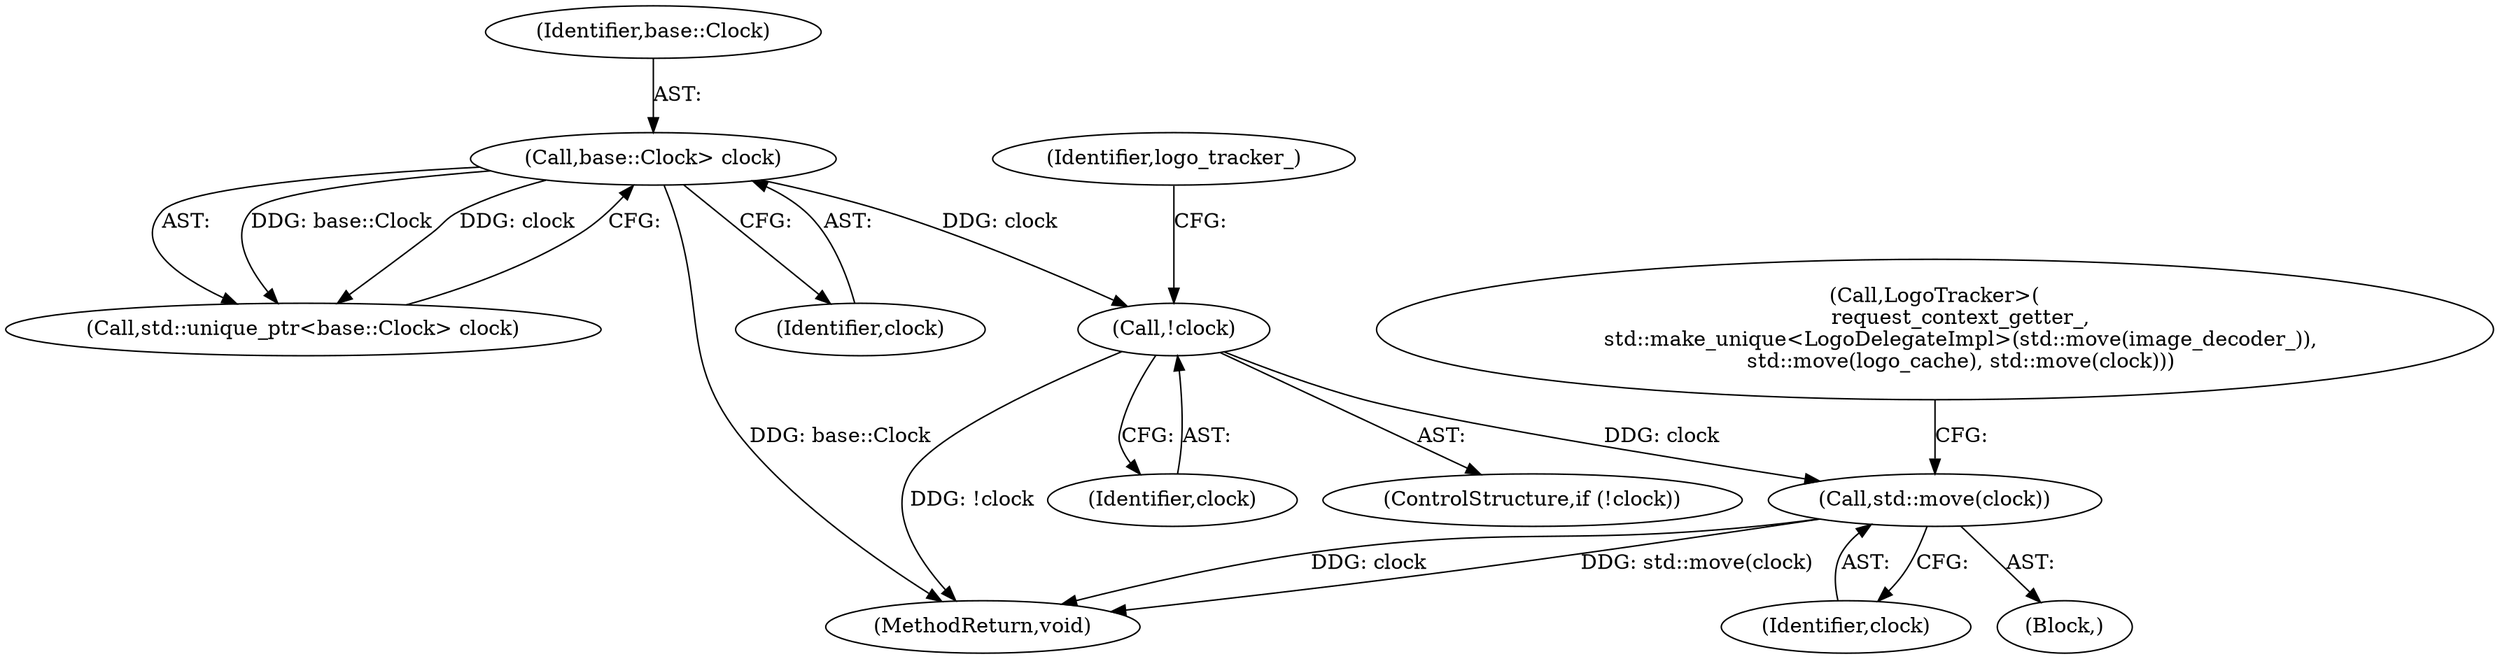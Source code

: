 digraph "1_Chrome_deaa07bec5d105ffc546d37eba3da4cba341fc03_1@API" {
"1000264" [label="(Call,std::move(clock))"];
"1000243" [label="(Call,!clock)"];
"1000237" [label="(Call,base::Clock> clock)"];
"1000238" [label="(Identifier,base::Clock)"];
"1000237" [label="(Call,base::Clock> clock)"];
"1000242" [label="(ControlStructure,if (!clock))"];
"1000261" [label="(Block,)"];
"1000250" [label="(Call,LogoTracker>(\n        request_context_getter_,\n        std::make_unique<LogoDelegateImpl>(std::move(image_decoder_)),\n        std::move(logo_cache), std::move(clock)))"];
"1000265" [label="(Identifier,clock)"];
"1000243" [label="(Call,!clock)"];
"1000247" [label="(Identifier,logo_tracker_)"];
"1000235" [label="(Call,std::unique_ptr<base::Clock> clock)"];
"1000302" [label="(MethodReturn,void)"];
"1000239" [label="(Identifier,clock)"];
"1000244" [label="(Identifier,clock)"];
"1000264" [label="(Call,std::move(clock))"];
"1000264" -> "1000261"  [label="AST: "];
"1000264" -> "1000265"  [label="CFG: "];
"1000265" -> "1000264"  [label="AST: "];
"1000250" -> "1000264"  [label="CFG: "];
"1000264" -> "1000302"  [label="DDG: clock"];
"1000264" -> "1000302"  [label="DDG: std::move(clock)"];
"1000243" -> "1000264"  [label="DDG: clock"];
"1000243" -> "1000242"  [label="AST: "];
"1000243" -> "1000244"  [label="CFG: "];
"1000244" -> "1000243"  [label="AST: "];
"1000247" -> "1000243"  [label="CFG: "];
"1000243" -> "1000302"  [label="DDG: !clock"];
"1000237" -> "1000243"  [label="DDG: clock"];
"1000237" -> "1000235"  [label="AST: "];
"1000237" -> "1000239"  [label="CFG: "];
"1000238" -> "1000237"  [label="AST: "];
"1000239" -> "1000237"  [label="AST: "];
"1000235" -> "1000237"  [label="CFG: "];
"1000237" -> "1000302"  [label="DDG: base::Clock"];
"1000237" -> "1000235"  [label="DDG: base::Clock"];
"1000237" -> "1000235"  [label="DDG: clock"];
}
